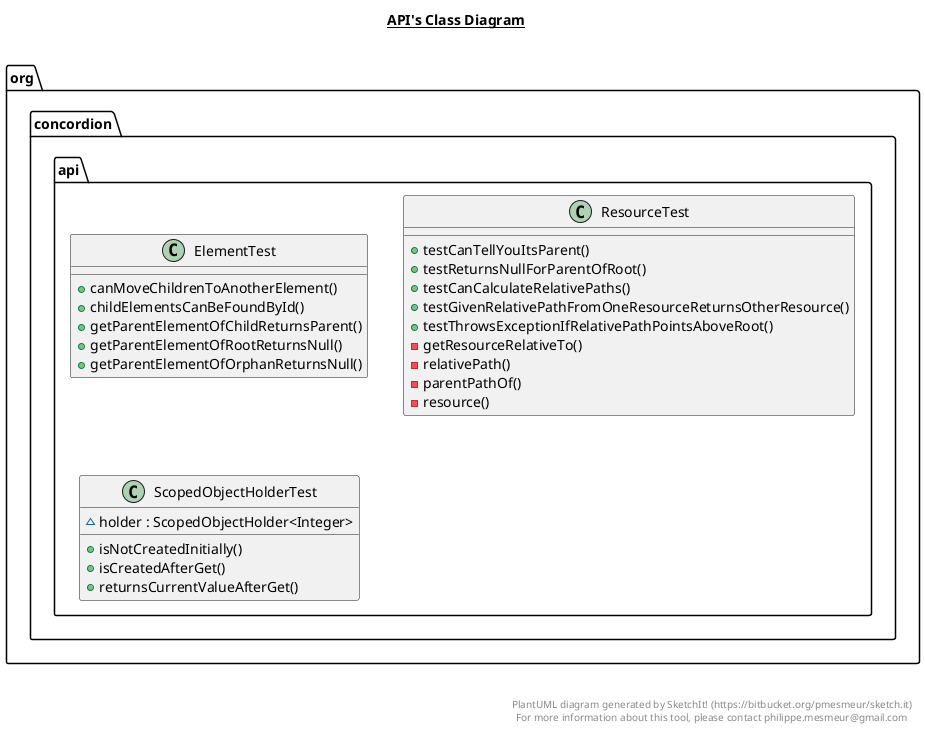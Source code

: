 @startuml

title __API's Class Diagram__\n

  package org.concordion {
    package org.concordion.api {
      class ElementTest {
          + canMoveChildrenToAnotherElement()
          + childElementsCanBeFoundById()
          + getParentElementOfChildReturnsParent()
          + getParentElementOfRootReturnsNull()
          + getParentElementOfOrphanReturnsNull()
      }
    }
  }
  

  package org.concordion {
    package org.concordion.api {
      class ResourceTest {
          + testCanTellYouItsParent()
          + testReturnsNullForParentOfRoot()
          + testCanCalculateRelativePaths()
          + testGivenRelativePathFromOneResourceReturnsOtherResource()
          + testThrowsExceptionIfRelativePathPointsAboveRoot()
          - getResourceRelativeTo()
          - relativePath()
          - parentPathOf()
          - resource()
      }
    }
  }
  

  package org.concordion {
    package org.concordion.api {
      class ScopedObjectHolderTest {
          ~ holder : ScopedObjectHolder<Integer>
          + isNotCreatedInitially()
          + isCreatedAfterGet()
          + returnsCurrentValueAfterGet()
      }
    }
  }
  



right footer


PlantUML diagram generated by SketchIt! (https://bitbucket.org/pmesmeur/sketch.it)
For more information about this tool, please contact philippe.mesmeur@gmail.com
endfooter

@enduml
